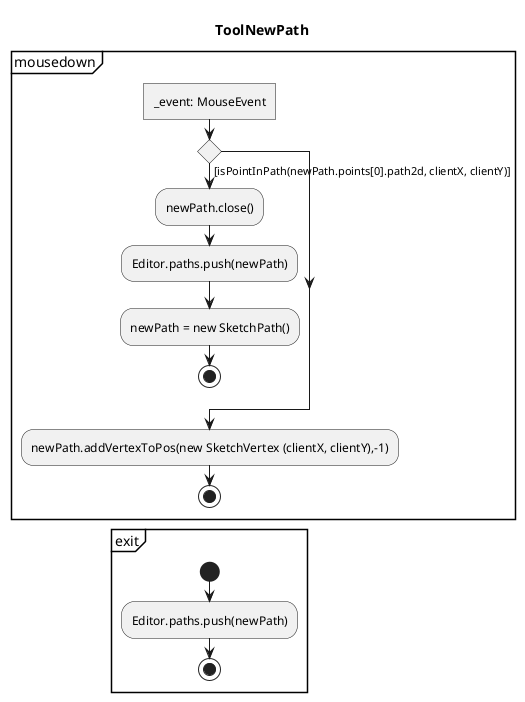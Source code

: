 @startuml ToolNewPath
skinparam monochrome true

title ToolNewPath

partition mousedown {
	:_event: MouseEvent]
	if() then ([isPointInPath(newPath.points[0].path2d, clientX, clientY)])
		:newPath.close();
		:Editor.paths.push(newPath);
		:newPath = new SketchPath();
		stop
	endif
	:newPath.addVertexToPos(new SketchVertex (clientX, clientY),-1);
	stop
}

' partition mousemove {
' 	:_event: MouseEvent]
' 	if() then ([selectedSubTool])
' 		:selectedSubTool.mousemove(_event);
' 	endif
' 	stop
' }

' partition mouseup {
' 	:_event: MouseEvent]
' 	if() then ([selectedSubTool])
' 		:selectedSubTool.mouseup(_event);
' 	endif
' 	stop
' }

partition exit {
	start
	:Editor.paths.push(newPath);
	stop
}

@enduml
